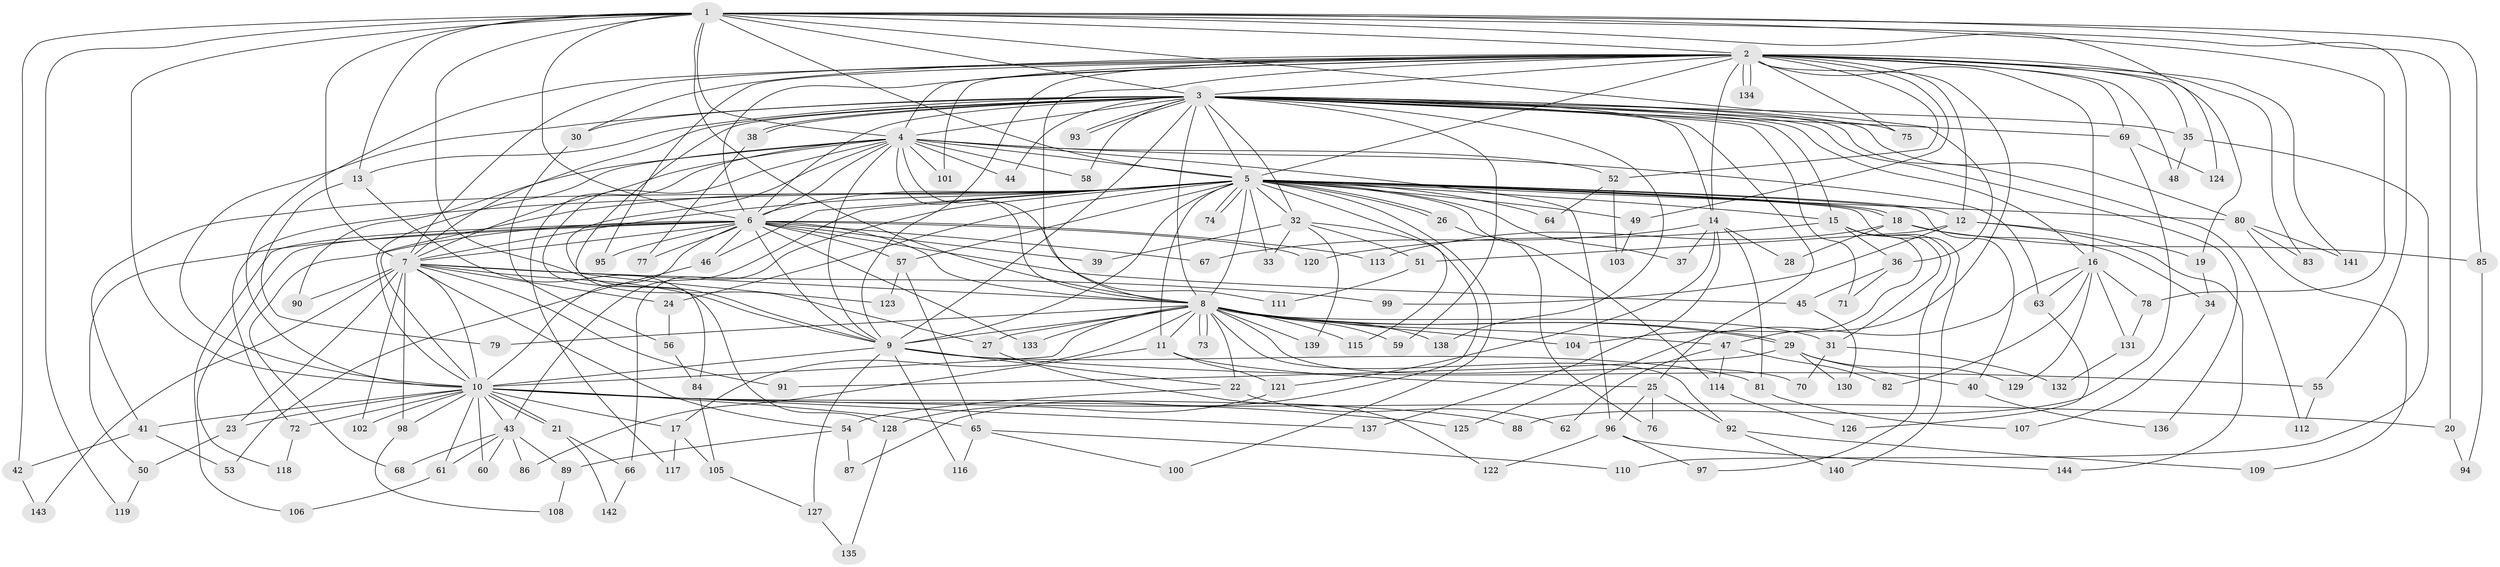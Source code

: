 // coarse degree distribution, {33: 0.01, 15: 0.01, 42: 0.01, 4: 0.09, 7: 0.02, 6: 0.02, 3: 0.19, 2: 0.51, 5: 0.03, 1: 0.09, 19: 0.01, 8: 0.01}
// Generated by graph-tools (version 1.1) at 2025/47/03/04/25 21:47:38]
// undirected, 144 vertices, 313 edges
graph export_dot {
graph [start="1"]
  node [color=gray90,style=filled];
  1;
  2;
  3;
  4;
  5;
  6;
  7;
  8;
  9;
  10;
  11;
  12;
  13;
  14;
  15;
  16;
  17;
  18;
  19;
  20;
  21;
  22;
  23;
  24;
  25;
  26;
  27;
  28;
  29;
  30;
  31;
  32;
  33;
  34;
  35;
  36;
  37;
  38;
  39;
  40;
  41;
  42;
  43;
  44;
  45;
  46;
  47;
  48;
  49;
  50;
  51;
  52;
  53;
  54;
  55;
  56;
  57;
  58;
  59;
  60;
  61;
  62;
  63;
  64;
  65;
  66;
  67;
  68;
  69;
  70;
  71;
  72;
  73;
  74;
  75;
  76;
  77;
  78;
  79;
  80;
  81;
  82;
  83;
  84;
  85;
  86;
  87;
  88;
  89;
  90;
  91;
  92;
  93;
  94;
  95;
  96;
  97;
  98;
  99;
  100;
  101;
  102;
  103;
  104;
  105;
  106;
  107;
  108;
  109;
  110;
  111;
  112;
  113;
  114;
  115;
  116;
  117;
  118;
  119;
  120;
  121;
  122;
  123;
  124;
  125;
  126;
  127;
  128;
  129;
  130;
  131;
  132;
  133;
  134;
  135;
  136;
  137;
  138;
  139;
  140;
  141;
  142;
  143;
  144;
  1 -- 2;
  1 -- 3;
  1 -- 4;
  1 -- 5;
  1 -- 6;
  1 -- 7;
  1 -- 8;
  1 -- 9;
  1 -- 10;
  1 -- 13;
  1 -- 20;
  1 -- 36;
  1 -- 42;
  1 -- 55;
  1 -- 78;
  1 -- 85;
  1 -- 119;
  1 -- 124;
  2 -- 3;
  2 -- 4;
  2 -- 5;
  2 -- 6;
  2 -- 7;
  2 -- 8;
  2 -- 9;
  2 -- 10;
  2 -- 12;
  2 -- 14;
  2 -- 16;
  2 -- 19;
  2 -- 30;
  2 -- 35;
  2 -- 48;
  2 -- 49;
  2 -- 52;
  2 -- 69;
  2 -- 75;
  2 -- 83;
  2 -- 95;
  2 -- 101;
  2 -- 104;
  2 -- 134;
  2 -- 134;
  2 -- 141;
  3 -- 4;
  3 -- 5;
  3 -- 6;
  3 -- 7;
  3 -- 8;
  3 -- 9;
  3 -- 10;
  3 -- 13;
  3 -- 14;
  3 -- 15;
  3 -- 16;
  3 -- 25;
  3 -- 30;
  3 -- 32;
  3 -- 35;
  3 -- 38;
  3 -- 38;
  3 -- 44;
  3 -- 58;
  3 -- 59;
  3 -- 69;
  3 -- 71;
  3 -- 75;
  3 -- 80;
  3 -- 93;
  3 -- 93;
  3 -- 112;
  3 -- 123;
  3 -- 136;
  3 -- 138;
  4 -- 5;
  4 -- 6;
  4 -- 7;
  4 -- 8;
  4 -- 9;
  4 -- 10;
  4 -- 27;
  4 -- 44;
  4 -- 52;
  4 -- 58;
  4 -- 63;
  4 -- 84;
  4 -- 90;
  4 -- 96;
  4 -- 101;
  4 -- 111;
  4 -- 117;
  5 -- 6;
  5 -- 7;
  5 -- 8;
  5 -- 9;
  5 -- 10;
  5 -- 11;
  5 -- 12;
  5 -- 15;
  5 -- 18;
  5 -- 18;
  5 -- 24;
  5 -- 26;
  5 -- 26;
  5 -- 32;
  5 -- 33;
  5 -- 37;
  5 -- 40;
  5 -- 41;
  5 -- 43;
  5 -- 46;
  5 -- 49;
  5 -- 57;
  5 -- 64;
  5 -- 66;
  5 -- 72;
  5 -- 74;
  5 -- 74;
  5 -- 80;
  5 -- 100;
  5 -- 114;
  5 -- 115;
  5 -- 140;
  6 -- 7;
  6 -- 8;
  6 -- 9;
  6 -- 10;
  6 -- 39;
  6 -- 45;
  6 -- 46;
  6 -- 50;
  6 -- 57;
  6 -- 67;
  6 -- 68;
  6 -- 77;
  6 -- 95;
  6 -- 106;
  6 -- 113;
  6 -- 118;
  6 -- 120;
  6 -- 133;
  7 -- 8;
  7 -- 9;
  7 -- 10;
  7 -- 23;
  7 -- 24;
  7 -- 54;
  7 -- 90;
  7 -- 91;
  7 -- 98;
  7 -- 99;
  7 -- 102;
  7 -- 143;
  8 -- 9;
  8 -- 10;
  8 -- 11;
  8 -- 17;
  8 -- 22;
  8 -- 27;
  8 -- 29;
  8 -- 29;
  8 -- 31;
  8 -- 47;
  8 -- 59;
  8 -- 70;
  8 -- 73;
  8 -- 73;
  8 -- 79;
  8 -- 92;
  8 -- 104;
  8 -- 115;
  8 -- 133;
  8 -- 138;
  8 -- 139;
  9 -- 10;
  9 -- 22;
  9 -- 55;
  9 -- 81;
  9 -- 116;
  9 -- 127;
  10 -- 17;
  10 -- 20;
  10 -- 21;
  10 -- 21;
  10 -- 23;
  10 -- 41;
  10 -- 43;
  10 -- 60;
  10 -- 61;
  10 -- 65;
  10 -- 72;
  10 -- 88;
  10 -- 98;
  10 -- 102;
  10 -- 125;
  10 -- 137;
  11 -- 25;
  11 -- 86;
  11 -- 121;
  12 -- 19;
  12 -- 51;
  12 -- 99;
  12 -- 144;
  13 -- 79;
  13 -- 128;
  14 -- 28;
  14 -- 37;
  14 -- 67;
  14 -- 81;
  14 -- 121;
  14 -- 137;
  15 -- 31;
  15 -- 36;
  15 -- 47;
  15 -- 97;
  15 -- 120;
  16 -- 63;
  16 -- 78;
  16 -- 82;
  16 -- 125;
  16 -- 129;
  16 -- 131;
  17 -- 105;
  17 -- 117;
  18 -- 28;
  18 -- 34;
  18 -- 85;
  18 -- 113;
  19 -- 34;
  20 -- 94;
  21 -- 66;
  21 -- 142;
  22 -- 54;
  22 -- 62;
  23 -- 50;
  24 -- 56;
  25 -- 76;
  25 -- 92;
  25 -- 96;
  26 -- 76;
  27 -- 122;
  29 -- 40;
  29 -- 91;
  29 -- 129;
  29 -- 130;
  30 -- 56;
  31 -- 70;
  31 -- 132;
  32 -- 33;
  32 -- 39;
  32 -- 51;
  32 -- 87;
  32 -- 139;
  34 -- 107;
  35 -- 48;
  35 -- 110;
  36 -- 45;
  36 -- 71;
  38 -- 77;
  40 -- 136;
  41 -- 42;
  41 -- 53;
  42 -- 143;
  43 -- 60;
  43 -- 61;
  43 -- 68;
  43 -- 86;
  43 -- 89;
  45 -- 130;
  46 -- 53;
  47 -- 62;
  47 -- 82;
  47 -- 114;
  49 -- 103;
  50 -- 119;
  51 -- 111;
  52 -- 64;
  52 -- 103;
  54 -- 87;
  54 -- 89;
  55 -- 112;
  56 -- 84;
  57 -- 65;
  57 -- 123;
  61 -- 106;
  63 -- 126;
  65 -- 100;
  65 -- 110;
  65 -- 116;
  66 -- 142;
  69 -- 88;
  69 -- 124;
  72 -- 118;
  78 -- 131;
  80 -- 83;
  80 -- 109;
  80 -- 141;
  81 -- 107;
  84 -- 105;
  85 -- 94;
  89 -- 108;
  92 -- 109;
  92 -- 140;
  96 -- 97;
  96 -- 122;
  96 -- 144;
  98 -- 108;
  105 -- 127;
  114 -- 126;
  121 -- 128;
  127 -- 135;
  128 -- 135;
  131 -- 132;
}
